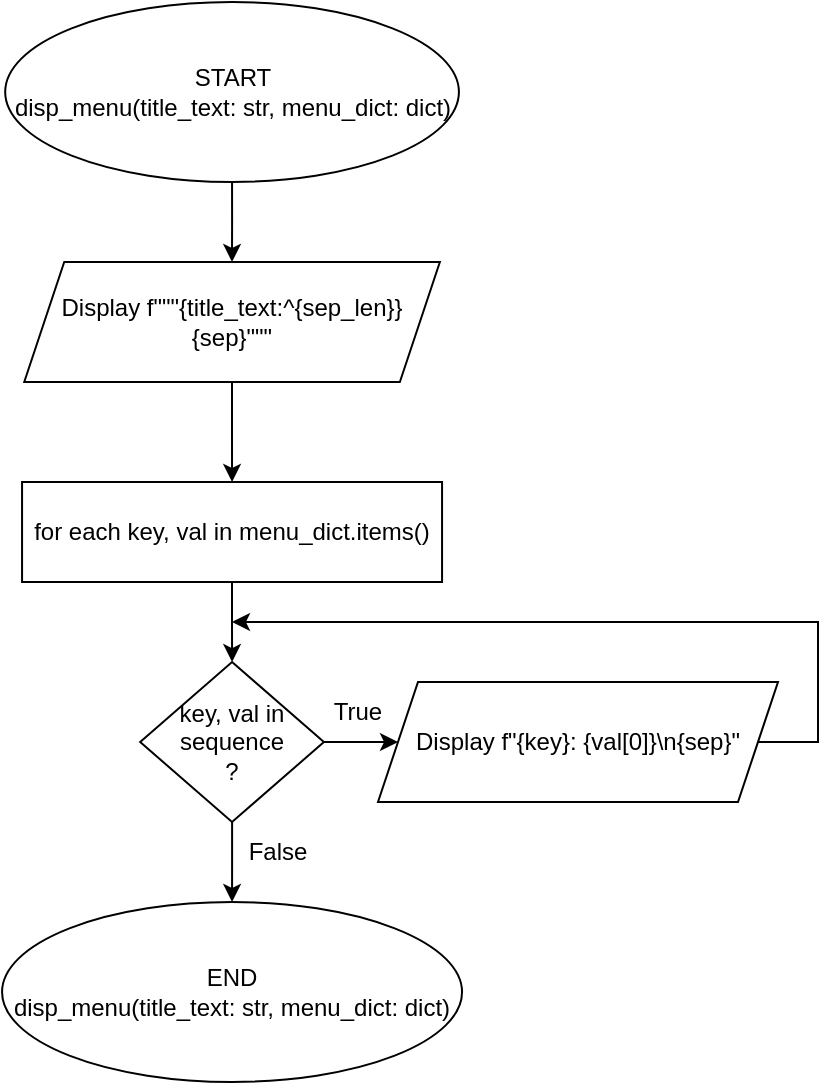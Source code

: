 <mxfile version="20.7.4" type="github">
  <diagram id="qKY1bz2llA4TR2vA8I1B" name="Page-1">
    <mxGraphModel dx="1002" dy="573" grid="1" gridSize="10" guides="1" tooltips="1" connect="1" arrows="1" fold="1" page="1" pageScale="1" pageWidth="850" pageHeight="1100" math="0" shadow="0">
      <root>
        <mxCell id="0" />
        <mxCell id="1" parent="0" />
        <mxCell id="CkUa4XV9GkwIQ3KQdJoQ-1" value="" style="edgeStyle=orthogonalEdgeStyle;rounded=0;orthogonalLoop=1;jettySize=auto;html=1;" edge="1" parent="1" source="CkUa4XV9GkwIQ3KQdJoQ-2" target="CkUa4XV9GkwIQ3KQdJoQ-4">
          <mxGeometry relative="1" as="geometry" />
        </mxCell>
        <mxCell id="CkUa4XV9GkwIQ3KQdJoQ-2" value="START&lt;br&gt;disp_menu(title_text: str, menu_dict: dict)" style="ellipse;whiteSpace=wrap;html=1;rounded=0;" vertex="1" parent="1">
          <mxGeometry x="113.59" width="226.87" height="90" as="geometry" />
        </mxCell>
        <mxCell id="CkUa4XV9GkwIQ3KQdJoQ-3" value="" style="edgeStyle=orthogonalEdgeStyle;rounded=0;orthogonalLoop=1;jettySize=auto;html=1;" edge="1" parent="1" source="CkUa4XV9GkwIQ3KQdJoQ-4">
          <mxGeometry relative="1" as="geometry">
            <mxPoint x="227.03" y="240" as="targetPoint" />
          </mxGeometry>
        </mxCell>
        <mxCell id="CkUa4XV9GkwIQ3KQdJoQ-4" value="Display&amp;nbsp;&lt;span style=&quot;background-color: initial;&quot;&gt;f&quot;&quot;&quot;{title_text:^{sep_len}}&lt;/span&gt;&lt;div&gt;{sep}&quot;&quot;&quot;&lt;/div&gt;" style="shape=parallelogram;perimeter=parallelogramPerimeter;whiteSpace=wrap;html=1;fixedSize=1;" vertex="1" parent="1">
          <mxGeometry x="123.12" y="130" width="207.81" height="60" as="geometry" />
        </mxCell>
        <mxCell id="CkUa4XV9GkwIQ3KQdJoQ-6" value="END&lt;br&gt;disp_menu(title_text: str, menu_dict: dict)" style="ellipse;whiteSpace=wrap;html=1;rounded=0;" vertex="1" parent="1">
          <mxGeometry x="112.03" y="450" width="230" height="90" as="geometry" />
        </mxCell>
        <mxCell id="CkUa4XV9GkwIQ3KQdJoQ-9" value="" style="edgeStyle=orthogonalEdgeStyle;rounded=0;orthogonalLoop=1;jettySize=auto;html=1;" edge="1" parent="1" source="CkUa4XV9GkwIQ3KQdJoQ-7" target="CkUa4XV9GkwIQ3KQdJoQ-8">
          <mxGeometry relative="1" as="geometry" />
        </mxCell>
        <mxCell id="CkUa4XV9GkwIQ3KQdJoQ-7" value="for each key, val in menu_dict.items()" style="rounded=0;whiteSpace=wrap;html=1;" vertex="1" parent="1">
          <mxGeometry x="122.03" y="240" width="210" height="50" as="geometry" />
        </mxCell>
        <mxCell id="CkUa4XV9GkwIQ3KQdJoQ-11" style="edgeStyle=orthogonalEdgeStyle;rounded=0;orthogonalLoop=1;jettySize=auto;html=1;exitX=1;exitY=0.5;exitDx=0;exitDy=0;entryX=0;entryY=0.5;entryDx=0;entryDy=0;" edge="1" parent="1" source="CkUa4XV9GkwIQ3KQdJoQ-8" target="CkUa4XV9GkwIQ3KQdJoQ-10">
          <mxGeometry relative="1" as="geometry" />
        </mxCell>
        <mxCell id="CkUa4XV9GkwIQ3KQdJoQ-13" value="" style="edgeStyle=orthogonalEdgeStyle;rounded=0;orthogonalLoop=1;jettySize=auto;html=1;" edge="1" parent="1" source="CkUa4XV9GkwIQ3KQdJoQ-8" target="CkUa4XV9GkwIQ3KQdJoQ-6">
          <mxGeometry relative="1" as="geometry" />
        </mxCell>
        <mxCell id="CkUa4XV9GkwIQ3KQdJoQ-8" value="key, val in sequence&lt;br&gt;?" style="rhombus;whiteSpace=wrap;html=1;" vertex="1" parent="1">
          <mxGeometry x="181.09" y="330" width="91.87" height="80" as="geometry" />
        </mxCell>
        <mxCell id="CkUa4XV9GkwIQ3KQdJoQ-15" style="edgeStyle=orthogonalEdgeStyle;rounded=0;orthogonalLoop=1;jettySize=auto;html=1;exitX=1;exitY=0.5;exitDx=0;exitDy=0;" edge="1" parent="1" source="CkUa4XV9GkwIQ3KQdJoQ-10">
          <mxGeometry relative="1" as="geometry">
            <mxPoint x="227" y="310" as="targetPoint" />
            <Array as="points">
              <mxPoint x="520" y="370" />
            </Array>
          </mxGeometry>
        </mxCell>
        <mxCell id="CkUa4XV9GkwIQ3KQdJoQ-10" value="Display f&quot;{key}: {val[0]}\n{sep}&quot;" style="shape=parallelogram;perimeter=parallelogramPerimeter;whiteSpace=wrap;html=1;fixedSize=1;" vertex="1" parent="1">
          <mxGeometry x="300" y="340" width="200" height="60" as="geometry" />
        </mxCell>
        <mxCell id="CkUa4XV9GkwIQ3KQdJoQ-12" value="True" style="text;html=1;strokeColor=none;fillColor=none;align=center;verticalAlign=middle;whiteSpace=wrap;rounded=0;" vertex="1" parent="1">
          <mxGeometry x="260" y="340" width="60" height="30" as="geometry" />
        </mxCell>
        <mxCell id="CkUa4XV9GkwIQ3KQdJoQ-14" value="False" style="text;html=1;strokeColor=none;fillColor=none;align=center;verticalAlign=middle;whiteSpace=wrap;rounded=0;" vertex="1" parent="1">
          <mxGeometry x="220" y="410" width="60" height="30" as="geometry" />
        </mxCell>
      </root>
    </mxGraphModel>
  </diagram>
</mxfile>

